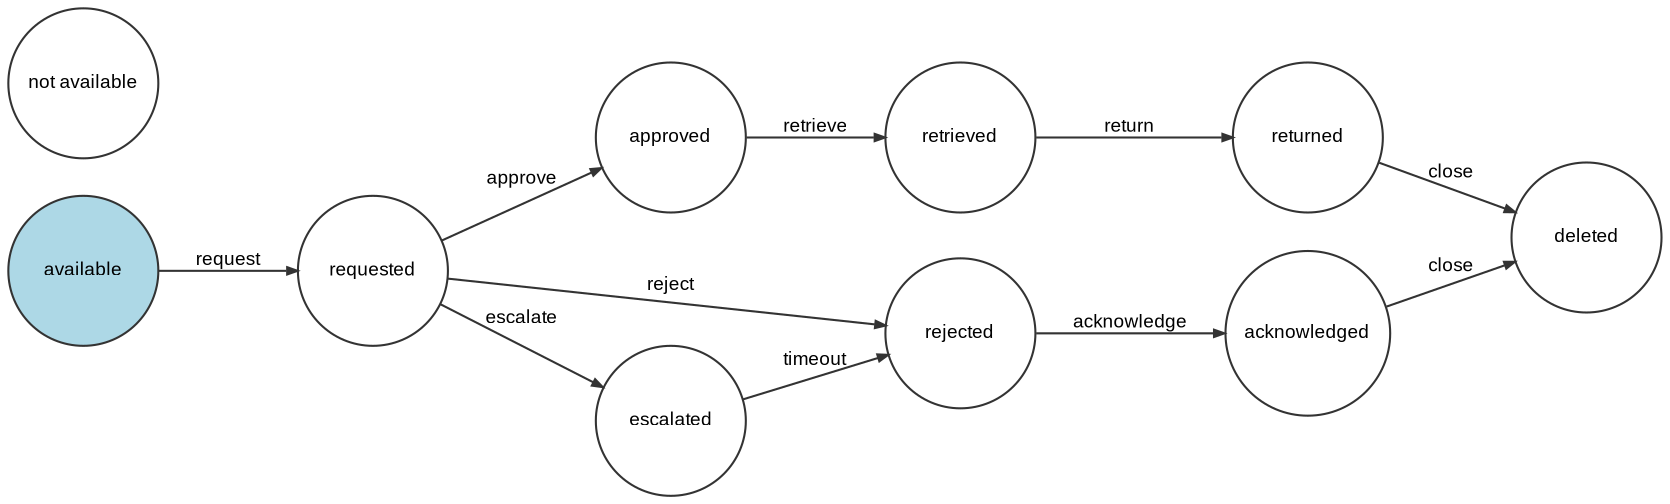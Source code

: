 digraph workflow {
  ratio="compress" rankdir="LR"
  node [fontsize="9" fontname="Arial" color="#333333" fillcolor="lightblue" fixedsize="false" width="1" href="/"];
  edge [fontsize="9" fontname="Arial" color="#333333" arrowhead="normal" arrowsize="0.5" href="/"];

  place_7b231a50a498ef151e291795f46f56bee569eae5 [label="available", shape=circle style="filled"];
  place_fcb0885159dfe15b8d42ad42750ddc7b6729c66d [label="requested", shape=circle];
  place_c9560d94ee19830374678a9c9f9a0833801c9f62 [label="approved", shape=circle];
  place_1f087a5954f6249bb7245576c304a0520d4178c5 [label="rejected", shape=circle];
  place_a4619fa66be5254dc0b921040c174a3df7760bdd [label="escalated", shape=circle];
  place_d35cfe68796252cbf4929b773681ab2572ef229c [label="acknowledged", shape=circle];
  place_4927f398ef1972944d54627f35b58876a3c963be [label="retrieved", shape=circle];
  place_1302aeee7db4b8b7ffcf91019d299aeb21bf6f39 [label="returned", shape=circle];
  place_b639f5cc719831458c83999303237e8499c0cabe [label="deleted", shape=circle];
  place_5f2391220833847e88fa717eb295a329dd3b3c55 [label="not available", shape=circle];
  place_7b231a50a498ef151e291795f46f56bee569eae5 -> place_fcb0885159dfe15b8d42ad42750ddc7b6729c66d [label="request" style="solid"];
  place_fcb0885159dfe15b8d42ad42750ddc7b6729c66d -> place_c9560d94ee19830374678a9c9f9a0833801c9f62 [label="approve" style="solid"];
  place_fcb0885159dfe15b8d42ad42750ddc7b6729c66d -> place_1f087a5954f6249bb7245576c304a0520d4178c5 [label="reject" style="solid"];
  place_fcb0885159dfe15b8d42ad42750ddc7b6729c66d -> place_a4619fa66be5254dc0b921040c174a3df7760bdd [label="escalate" style="solid"];
  place_c9560d94ee19830374678a9c9f9a0833801c9f62 -> place_4927f398ef1972944d54627f35b58876a3c963be [label="retrieve" style="solid"];
  place_1f087a5954f6249bb7245576c304a0520d4178c5 -> place_d35cfe68796252cbf4929b773681ab2572ef229c [label="acknowledge" style="solid"];
  place_a4619fa66be5254dc0b921040c174a3df7760bdd -> place_1f087a5954f6249bb7245576c304a0520d4178c5 [label="timeout" style="solid"];
  place_4927f398ef1972944d54627f35b58876a3c963be -> place_1302aeee7db4b8b7ffcf91019d299aeb21bf6f39 [label="return" style="solid"];
  place_1302aeee7db4b8b7ffcf91019d299aeb21bf6f39 -> place_b639f5cc719831458c83999303237e8499c0cabe [label="close" style="solid"];
  place_d35cfe68796252cbf4929b773681ab2572ef229c -> place_b639f5cc719831458c83999303237e8499c0cabe [label="close" style="solid"];
}

